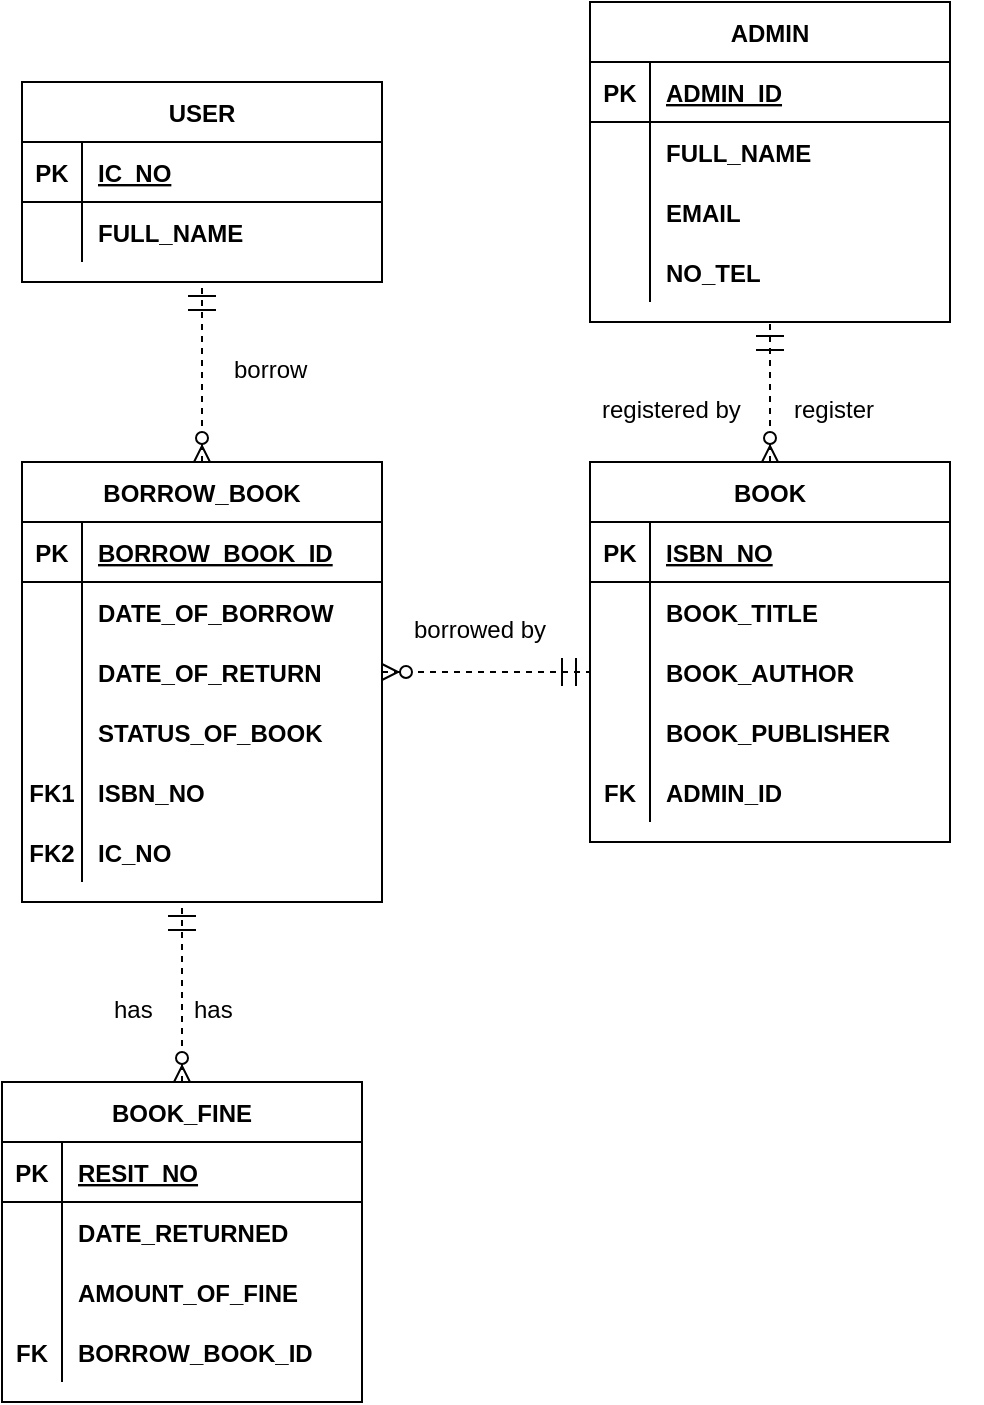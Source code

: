 <mxfile version="14.5.3" type="github">
  <diagram id="C5RBs43oDa-KdzZeNtuy" name="Page-1">
    <mxGraphModel dx="652" dy="364" grid="1" gridSize="10" guides="1" tooltips="1" connect="1" arrows="1" fold="1" page="1" pageScale="1" pageWidth="827" pageHeight="1169" math="0" shadow="0">
      <root>
        <mxCell id="WIyWlLk6GJQsqaUBKTNV-0" />
        <mxCell id="WIyWlLk6GJQsqaUBKTNV-1" parent="WIyWlLk6GJQsqaUBKTNV-0" />
        <mxCell id="B-8rYxw4rnspxTBN8n_3-0" value="USER" style="shape=table;startSize=30;container=1;collapsible=1;childLayout=tableLayout;fixedRows=1;rowLines=0;fontStyle=1;align=center;resizeLast=1;" parent="WIyWlLk6GJQsqaUBKTNV-1" vertex="1">
          <mxGeometry x="130" y="90" width="180" height="100" as="geometry" />
        </mxCell>
        <mxCell id="B-8rYxw4rnspxTBN8n_3-1" value="" style="shape=partialRectangle;collapsible=0;dropTarget=0;pointerEvents=0;fillColor=none;top=0;left=0;bottom=1;right=0;points=[[0,0.5],[1,0.5]];portConstraint=eastwest;" parent="B-8rYxw4rnspxTBN8n_3-0" vertex="1">
          <mxGeometry y="30" width="180" height="30" as="geometry" />
        </mxCell>
        <mxCell id="B-8rYxw4rnspxTBN8n_3-2" value="PK" style="shape=partialRectangle;connectable=0;fillColor=none;top=0;left=0;bottom=0;right=0;fontStyle=1;overflow=hidden;" parent="B-8rYxw4rnspxTBN8n_3-1" vertex="1">
          <mxGeometry width="30" height="30" as="geometry" />
        </mxCell>
        <mxCell id="B-8rYxw4rnspxTBN8n_3-3" value="IC_NO" style="shape=partialRectangle;connectable=0;fillColor=none;top=0;left=0;bottom=0;right=0;align=left;spacingLeft=6;fontStyle=5;overflow=hidden;" parent="B-8rYxw4rnspxTBN8n_3-1" vertex="1">
          <mxGeometry x="30" width="150" height="30" as="geometry" />
        </mxCell>
        <mxCell id="B-8rYxw4rnspxTBN8n_3-4" value="" style="shape=partialRectangle;collapsible=0;dropTarget=0;pointerEvents=0;fillColor=none;top=0;left=0;bottom=0;right=0;points=[[0,0.5],[1,0.5]];portConstraint=eastwest;" parent="B-8rYxw4rnspxTBN8n_3-0" vertex="1">
          <mxGeometry y="60" width="180" height="30" as="geometry" />
        </mxCell>
        <mxCell id="B-8rYxw4rnspxTBN8n_3-5" value="" style="shape=partialRectangle;connectable=0;fillColor=none;top=0;left=0;bottom=0;right=0;editable=1;overflow=hidden;" parent="B-8rYxw4rnspxTBN8n_3-4" vertex="1">
          <mxGeometry width="30" height="30" as="geometry" />
        </mxCell>
        <mxCell id="B-8rYxw4rnspxTBN8n_3-6" value="FULL_NAME" style="shape=partialRectangle;connectable=0;fillColor=none;top=0;left=0;bottom=0;right=0;align=left;spacingLeft=6;overflow=hidden;fontStyle=1" parent="B-8rYxw4rnspxTBN8n_3-4" vertex="1">
          <mxGeometry x="30" width="150" height="30" as="geometry" />
        </mxCell>
        <mxCell id="B-8rYxw4rnspxTBN8n_3-13" value="ADMIN" style="shape=table;startSize=30;container=1;collapsible=1;childLayout=tableLayout;fixedRows=1;rowLines=0;fontStyle=1;align=center;resizeLast=1;" parent="WIyWlLk6GJQsqaUBKTNV-1" vertex="1">
          <mxGeometry x="414" y="50" width="180" height="160" as="geometry" />
        </mxCell>
        <mxCell id="B-8rYxw4rnspxTBN8n_3-14" value="" style="shape=partialRectangle;collapsible=0;dropTarget=0;pointerEvents=0;fillColor=none;top=0;left=0;bottom=1;right=0;points=[[0,0.5],[1,0.5]];portConstraint=eastwest;" parent="B-8rYxw4rnspxTBN8n_3-13" vertex="1">
          <mxGeometry y="30" width="180" height="30" as="geometry" />
        </mxCell>
        <mxCell id="B-8rYxw4rnspxTBN8n_3-15" value="PK" style="shape=partialRectangle;connectable=0;fillColor=none;top=0;left=0;bottom=0;right=0;fontStyle=1;overflow=hidden;" parent="B-8rYxw4rnspxTBN8n_3-14" vertex="1">
          <mxGeometry width="30" height="30" as="geometry" />
        </mxCell>
        <mxCell id="B-8rYxw4rnspxTBN8n_3-16" value="ADMIN_ID" style="shape=partialRectangle;connectable=0;fillColor=none;top=0;left=0;bottom=0;right=0;align=left;spacingLeft=6;fontStyle=5;overflow=hidden;" parent="B-8rYxw4rnspxTBN8n_3-14" vertex="1">
          <mxGeometry x="30" width="150" height="30" as="geometry" />
        </mxCell>
        <mxCell id="B-8rYxw4rnspxTBN8n_3-17" value="" style="shape=partialRectangle;collapsible=0;dropTarget=0;pointerEvents=0;fillColor=none;top=0;left=0;bottom=0;right=0;points=[[0,0.5],[1,0.5]];portConstraint=eastwest;" parent="B-8rYxw4rnspxTBN8n_3-13" vertex="1">
          <mxGeometry y="60" width="180" height="30" as="geometry" />
        </mxCell>
        <mxCell id="B-8rYxw4rnspxTBN8n_3-18" value="" style="shape=partialRectangle;connectable=0;fillColor=none;top=0;left=0;bottom=0;right=0;editable=1;overflow=hidden;" parent="B-8rYxw4rnspxTBN8n_3-17" vertex="1">
          <mxGeometry width="30" height="30" as="geometry" />
        </mxCell>
        <mxCell id="B-8rYxw4rnspxTBN8n_3-19" value="FULL_NAME" style="shape=partialRectangle;connectable=0;fillColor=none;top=0;left=0;bottom=0;right=0;align=left;spacingLeft=6;overflow=hidden;fontStyle=1" parent="B-8rYxw4rnspxTBN8n_3-17" vertex="1">
          <mxGeometry x="30" width="150" height="30" as="geometry" />
        </mxCell>
        <mxCell id="B-8rYxw4rnspxTBN8n_3-20" value="" style="shape=partialRectangle;collapsible=0;dropTarget=0;pointerEvents=0;fillColor=none;top=0;left=0;bottom=0;right=0;points=[[0,0.5],[1,0.5]];portConstraint=eastwest;" parent="B-8rYxw4rnspxTBN8n_3-13" vertex="1">
          <mxGeometry y="90" width="180" height="30" as="geometry" />
        </mxCell>
        <mxCell id="B-8rYxw4rnspxTBN8n_3-21" value="" style="shape=partialRectangle;connectable=0;fillColor=none;top=0;left=0;bottom=0;right=0;editable=1;overflow=hidden;" parent="B-8rYxw4rnspxTBN8n_3-20" vertex="1">
          <mxGeometry width="30" height="30" as="geometry" />
        </mxCell>
        <mxCell id="B-8rYxw4rnspxTBN8n_3-22" value="EMAIL" style="shape=partialRectangle;connectable=0;fillColor=none;top=0;left=0;bottom=0;right=0;align=left;spacingLeft=6;overflow=hidden;fontStyle=1" parent="B-8rYxw4rnspxTBN8n_3-20" vertex="1">
          <mxGeometry x="30" width="150" height="30" as="geometry" />
        </mxCell>
        <mxCell id="B-8rYxw4rnspxTBN8n_3-23" value="" style="shape=partialRectangle;collapsible=0;dropTarget=0;pointerEvents=0;fillColor=none;top=0;left=0;bottom=0;right=0;points=[[0,0.5],[1,0.5]];portConstraint=eastwest;" parent="B-8rYxw4rnspxTBN8n_3-13" vertex="1">
          <mxGeometry y="120" width="180" height="30" as="geometry" />
        </mxCell>
        <mxCell id="B-8rYxw4rnspxTBN8n_3-24" value="" style="shape=partialRectangle;connectable=0;fillColor=none;top=0;left=0;bottom=0;right=0;editable=1;overflow=hidden;" parent="B-8rYxw4rnspxTBN8n_3-23" vertex="1">
          <mxGeometry width="30" height="30" as="geometry" />
        </mxCell>
        <mxCell id="B-8rYxw4rnspxTBN8n_3-25" value="NO_TEL" style="shape=partialRectangle;connectable=0;fillColor=none;top=0;left=0;bottom=0;right=0;align=left;spacingLeft=6;overflow=hidden;fontStyle=1" parent="B-8rYxw4rnspxTBN8n_3-23" vertex="1">
          <mxGeometry x="30" width="150" height="30" as="geometry" />
        </mxCell>
        <mxCell id="B-8rYxw4rnspxTBN8n_3-26" value="BORROW_BOOK" style="shape=table;startSize=30;container=1;collapsible=1;childLayout=tableLayout;fixedRows=1;rowLines=0;fontStyle=1;align=center;resizeLast=1;" parent="WIyWlLk6GJQsqaUBKTNV-1" vertex="1">
          <mxGeometry x="130" y="280" width="180" height="220" as="geometry" />
        </mxCell>
        <mxCell id="B-8rYxw4rnspxTBN8n_3-27" value="" style="shape=partialRectangle;collapsible=0;dropTarget=0;pointerEvents=0;fillColor=none;top=0;left=0;bottom=1;right=0;points=[[0,0.5],[1,0.5]];portConstraint=eastwest;" parent="B-8rYxw4rnspxTBN8n_3-26" vertex="1">
          <mxGeometry y="30" width="180" height="30" as="geometry" />
        </mxCell>
        <mxCell id="B-8rYxw4rnspxTBN8n_3-28" value="PK" style="shape=partialRectangle;connectable=0;fillColor=none;top=0;left=0;bottom=0;right=0;fontStyle=1;overflow=hidden;" parent="B-8rYxw4rnspxTBN8n_3-27" vertex="1">
          <mxGeometry width="30" height="30" as="geometry" />
        </mxCell>
        <mxCell id="B-8rYxw4rnspxTBN8n_3-29" value="BORROW_BOOK_ID" style="shape=partialRectangle;connectable=0;fillColor=none;top=0;left=0;bottom=0;right=0;align=left;spacingLeft=6;fontStyle=5;overflow=hidden;" parent="B-8rYxw4rnspxTBN8n_3-27" vertex="1">
          <mxGeometry x="30" width="150" height="30" as="geometry" />
        </mxCell>
        <mxCell id="B-8rYxw4rnspxTBN8n_3-30" value="" style="shape=partialRectangle;collapsible=0;dropTarget=0;pointerEvents=0;fillColor=none;top=0;left=0;bottom=0;right=0;points=[[0,0.5],[1,0.5]];portConstraint=eastwest;" parent="B-8rYxw4rnspxTBN8n_3-26" vertex="1">
          <mxGeometry y="60" width="180" height="30" as="geometry" />
        </mxCell>
        <mxCell id="B-8rYxw4rnspxTBN8n_3-31" value="" style="shape=partialRectangle;connectable=0;fillColor=none;top=0;left=0;bottom=0;right=0;editable=1;overflow=hidden;" parent="B-8rYxw4rnspxTBN8n_3-30" vertex="1">
          <mxGeometry width="30" height="30" as="geometry" />
        </mxCell>
        <mxCell id="B-8rYxw4rnspxTBN8n_3-32" value="DATE_OF_BORROW" style="shape=partialRectangle;connectable=0;fillColor=none;top=0;left=0;bottom=0;right=0;align=left;spacingLeft=6;overflow=hidden;fontStyle=1" parent="B-8rYxw4rnspxTBN8n_3-30" vertex="1">
          <mxGeometry x="30" width="150" height="30" as="geometry" />
        </mxCell>
        <mxCell id="B-8rYxw4rnspxTBN8n_3-33" value="" style="shape=partialRectangle;collapsible=0;dropTarget=0;pointerEvents=0;fillColor=none;top=0;left=0;bottom=0;right=0;points=[[0,0.5],[1,0.5]];portConstraint=eastwest;" parent="B-8rYxw4rnspxTBN8n_3-26" vertex="1">
          <mxGeometry y="90" width="180" height="30" as="geometry" />
        </mxCell>
        <mxCell id="B-8rYxw4rnspxTBN8n_3-34" value="" style="shape=partialRectangle;connectable=0;fillColor=none;top=0;left=0;bottom=0;right=0;editable=1;overflow=hidden;" parent="B-8rYxw4rnspxTBN8n_3-33" vertex="1">
          <mxGeometry width="30" height="30" as="geometry" />
        </mxCell>
        <mxCell id="B-8rYxw4rnspxTBN8n_3-35" value="DATE_OF_RETURN" style="shape=partialRectangle;connectable=0;fillColor=none;top=0;left=0;bottom=0;right=0;align=left;spacingLeft=6;overflow=hidden;fontStyle=1" parent="B-8rYxw4rnspxTBN8n_3-33" vertex="1">
          <mxGeometry x="30" width="150" height="30" as="geometry" />
        </mxCell>
        <mxCell id="B-8rYxw4rnspxTBN8n_3-36" value="" style="shape=partialRectangle;collapsible=0;dropTarget=0;pointerEvents=0;fillColor=none;top=0;left=0;bottom=0;right=0;points=[[0,0.5],[1,0.5]];portConstraint=eastwest;" parent="B-8rYxw4rnspxTBN8n_3-26" vertex="1">
          <mxGeometry y="120" width="180" height="30" as="geometry" />
        </mxCell>
        <mxCell id="B-8rYxw4rnspxTBN8n_3-37" value="" style="shape=partialRectangle;connectable=0;fillColor=none;top=0;left=0;bottom=0;right=0;editable=1;overflow=hidden;" parent="B-8rYxw4rnspxTBN8n_3-36" vertex="1">
          <mxGeometry width="30" height="30" as="geometry" />
        </mxCell>
        <mxCell id="B-8rYxw4rnspxTBN8n_3-38" value="STATUS_OF_BOOK" style="shape=partialRectangle;connectable=0;fillColor=none;top=0;left=0;bottom=0;right=0;align=left;spacingLeft=6;overflow=hidden;fontStyle=1" parent="B-8rYxw4rnspxTBN8n_3-36" vertex="1">
          <mxGeometry x="30" width="150" height="30" as="geometry" />
        </mxCell>
        <mxCell id="B-8rYxw4rnspxTBN8n_3-42" value="" style="shape=partialRectangle;collapsible=0;dropTarget=0;pointerEvents=0;fillColor=none;top=0;left=0;bottom=0;right=0;points=[[0,0.5],[1,0.5]];portConstraint=eastwest;" parent="B-8rYxw4rnspxTBN8n_3-26" vertex="1">
          <mxGeometry y="150" width="180" height="30" as="geometry" />
        </mxCell>
        <mxCell id="B-8rYxw4rnspxTBN8n_3-43" value="FK1" style="shape=partialRectangle;connectable=0;fillColor=none;top=0;left=0;bottom=0;right=0;fontStyle=1;overflow=hidden;" parent="B-8rYxw4rnspxTBN8n_3-42" vertex="1">
          <mxGeometry width="30" height="30" as="geometry" />
        </mxCell>
        <mxCell id="B-8rYxw4rnspxTBN8n_3-44" value="ISBN_NO" style="shape=partialRectangle;connectable=0;fillColor=none;top=0;left=0;bottom=0;right=0;align=left;spacingLeft=6;fontStyle=1;overflow=hidden;" parent="B-8rYxw4rnspxTBN8n_3-42" vertex="1">
          <mxGeometry x="30" width="150" height="30" as="geometry" />
        </mxCell>
        <mxCell id="B-8rYxw4rnspxTBN8n_3-45" value="" style="shape=partialRectangle;collapsible=0;dropTarget=0;pointerEvents=0;fillColor=none;top=0;left=0;bottom=0;right=0;points=[[0,0.5],[1,0.5]];portConstraint=eastwest;" parent="B-8rYxw4rnspxTBN8n_3-26" vertex="1">
          <mxGeometry y="180" width="180" height="30" as="geometry" />
        </mxCell>
        <mxCell id="B-8rYxw4rnspxTBN8n_3-46" value="FK2" style="shape=partialRectangle;connectable=0;fillColor=none;top=0;left=0;bottom=0;right=0;fontStyle=1;overflow=hidden;" parent="B-8rYxw4rnspxTBN8n_3-45" vertex="1">
          <mxGeometry width="30" height="30" as="geometry" />
        </mxCell>
        <mxCell id="B-8rYxw4rnspxTBN8n_3-47" value="IC_NO" style="shape=partialRectangle;connectable=0;fillColor=none;top=0;left=0;bottom=0;right=0;align=left;spacingLeft=6;fontStyle=1;overflow=hidden;" parent="B-8rYxw4rnspxTBN8n_3-45" vertex="1">
          <mxGeometry x="30" width="150" height="30" as="geometry" />
        </mxCell>
        <mxCell id="B-8rYxw4rnspxTBN8n_3-48" value="BOOK" style="shape=table;startSize=30;container=1;collapsible=1;childLayout=tableLayout;fixedRows=1;rowLines=0;fontStyle=1;align=center;resizeLast=1;" parent="WIyWlLk6GJQsqaUBKTNV-1" vertex="1">
          <mxGeometry x="414" y="280" width="180" height="190" as="geometry" />
        </mxCell>
        <mxCell id="B-8rYxw4rnspxTBN8n_3-49" value="" style="shape=partialRectangle;collapsible=0;dropTarget=0;pointerEvents=0;fillColor=none;top=0;left=0;bottom=1;right=0;points=[[0,0.5],[1,0.5]];portConstraint=eastwest;" parent="B-8rYxw4rnspxTBN8n_3-48" vertex="1">
          <mxGeometry y="30" width="180" height="30" as="geometry" />
        </mxCell>
        <mxCell id="B-8rYxw4rnspxTBN8n_3-50" value="PK" style="shape=partialRectangle;connectable=0;fillColor=none;top=0;left=0;bottom=0;right=0;fontStyle=1;overflow=hidden;" parent="B-8rYxw4rnspxTBN8n_3-49" vertex="1">
          <mxGeometry width="30" height="30" as="geometry" />
        </mxCell>
        <mxCell id="B-8rYxw4rnspxTBN8n_3-51" value="ISBN_NO" style="shape=partialRectangle;connectable=0;fillColor=none;top=0;left=0;bottom=0;right=0;align=left;spacingLeft=6;fontStyle=5;overflow=hidden;" parent="B-8rYxw4rnspxTBN8n_3-49" vertex="1">
          <mxGeometry x="30" width="150" height="30" as="geometry" />
        </mxCell>
        <mxCell id="B-8rYxw4rnspxTBN8n_3-52" value="" style="shape=partialRectangle;collapsible=0;dropTarget=0;pointerEvents=0;fillColor=none;top=0;left=0;bottom=0;right=0;points=[[0,0.5],[1,0.5]];portConstraint=eastwest;" parent="B-8rYxw4rnspxTBN8n_3-48" vertex="1">
          <mxGeometry y="60" width="180" height="30" as="geometry" />
        </mxCell>
        <mxCell id="B-8rYxw4rnspxTBN8n_3-53" value="" style="shape=partialRectangle;connectable=0;fillColor=none;top=0;left=0;bottom=0;right=0;editable=1;overflow=hidden;" parent="B-8rYxw4rnspxTBN8n_3-52" vertex="1">
          <mxGeometry width="30" height="30" as="geometry" />
        </mxCell>
        <mxCell id="B-8rYxw4rnspxTBN8n_3-54" value="BOOK_TITLE" style="shape=partialRectangle;connectable=0;fillColor=none;top=0;left=0;bottom=0;right=0;align=left;spacingLeft=6;overflow=hidden;fontStyle=1" parent="B-8rYxw4rnspxTBN8n_3-52" vertex="1">
          <mxGeometry x="30" width="150" height="30" as="geometry" />
        </mxCell>
        <mxCell id="B-8rYxw4rnspxTBN8n_3-55" value="" style="shape=partialRectangle;collapsible=0;dropTarget=0;pointerEvents=0;fillColor=none;top=0;left=0;bottom=0;right=0;points=[[0,0.5],[1,0.5]];portConstraint=eastwest;" parent="B-8rYxw4rnspxTBN8n_3-48" vertex="1">
          <mxGeometry y="90" width="180" height="30" as="geometry" />
        </mxCell>
        <mxCell id="B-8rYxw4rnspxTBN8n_3-56" value="" style="shape=partialRectangle;connectable=0;fillColor=none;top=0;left=0;bottom=0;right=0;editable=1;overflow=hidden;" parent="B-8rYxw4rnspxTBN8n_3-55" vertex="1">
          <mxGeometry width="30" height="30" as="geometry" />
        </mxCell>
        <mxCell id="B-8rYxw4rnspxTBN8n_3-57" value="BOOK_AUTHOR" style="shape=partialRectangle;connectable=0;fillColor=none;top=0;left=0;bottom=0;right=0;align=left;spacingLeft=6;overflow=hidden;fontStyle=1" parent="B-8rYxw4rnspxTBN8n_3-55" vertex="1">
          <mxGeometry x="30" width="150" height="30" as="geometry" />
        </mxCell>
        <mxCell id="B-8rYxw4rnspxTBN8n_3-58" value="" style="shape=partialRectangle;collapsible=0;dropTarget=0;pointerEvents=0;fillColor=none;top=0;left=0;bottom=0;right=0;points=[[0,0.5],[1,0.5]];portConstraint=eastwest;" parent="B-8rYxw4rnspxTBN8n_3-48" vertex="1">
          <mxGeometry y="120" width="180" height="30" as="geometry" />
        </mxCell>
        <mxCell id="B-8rYxw4rnspxTBN8n_3-59" value="" style="shape=partialRectangle;connectable=0;fillColor=none;top=0;left=0;bottom=0;right=0;editable=1;overflow=hidden;" parent="B-8rYxw4rnspxTBN8n_3-58" vertex="1">
          <mxGeometry width="30" height="30" as="geometry" />
        </mxCell>
        <mxCell id="B-8rYxw4rnspxTBN8n_3-60" value="BOOK_PUBLISHER" style="shape=partialRectangle;connectable=0;fillColor=none;top=0;left=0;bottom=0;right=0;align=left;spacingLeft=6;overflow=hidden;fontStyle=1" parent="B-8rYxw4rnspxTBN8n_3-58" vertex="1">
          <mxGeometry x="30" width="150" height="30" as="geometry" />
        </mxCell>
        <mxCell id="B-8rYxw4rnspxTBN8n_3-61" value="" style="shape=partialRectangle;collapsible=0;dropTarget=0;pointerEvents=0;fillColor=none;top=0;left=0;bottom=0;right=0;points=[[0,0.5],[1,0.5]];portConstraint=eastwest;" parent="B-8rYxw4rnspxTBN8n_3-48" vertex="1">
          <mxGeometry y="150" width="180" height="30" as="geometry" />
        </mxCell>
        <mxCell id="B-8rYxw4rnspxTBN8n_3-62" value="FK" style="shape=partialRectangle;connectable=0;fillColor=none;top=0;left=0;bottom=0;right=0;fontStyle=1;overflow=hidden;" parent="B-8rYxw4rnspxTBN8n_3-61" vertex="1">
          <mxGeometry width="30" height="30" as="geometry" />
        </mxCell>
        <mxCell id="B-8rYxw4rnspxTBN8n_3-63" value="ADMIN_ID" style="shape=partialRectangle;connectable=0;fillColor=none;top=0;left=0;bottom=0;right=0;align=left;spacingLeft=6;fontStyle=1;overflow=hidden;" parent="B-8rYxw4rnspxTBN8n_3-61" vertex="1">
          <mxGeometry x="30" width="150" height="30" as="geometry" />
        </mxCell>
        <mxCell id="B-8rYxw4rnspxTBN8n_3-64" value="BOOK_FINE" style="shape=table;startSize=30;container=1;collapsible=1;childLayout=tableLayout;fixedRows=1;rowLines=0;fontStyle=1;align=center;resizeLast=1;" parent="WIyWlLk6GJQsqaUBKTNV-1" vertex="1">
          <mxGeometry x="120" y="590" width="180" height="160" as="geometry" />
        </mxCell>
        <mxCell id="B-8rYxw4rnspxTBN8n_3-65" value="" style="shape=partialRectangle;collapsible=0;dropTarget=0;pointerEvents=0;fillColor=none;top=0;left=0;bottom=1;right=0;points=[[0,0.5],[1,0.5]];portConstraint=eastwest;" parent="B-8rYxw4rnspxTBN8n_3-64" vertex="1">
          <mxGeometry y="30" width="180" height="30" as="geometry" />
        </mxCell>
        <mxCell id="B-8rYxw4rnspxTBN8n_3-66" value="PK" style="shape=partialRectangle;connectable=0;fillColor=none;top=0;left=0;bottom=0;right=0;fontStyle=1;overflow=hidden;" parent="B-8rYxw4rnspxTBN8n_3-65" vertex="1">
          <mxGeometry width="30" height="30" as="geometry" />
        </mxCell>
        <mxCell id="B-8rYxw4rnspxTBN8n_3-67" value="RESIT_NO" style="shape=partialRectangle;connectable=0;fillColor=none;top=0;left=0;bottom=0;right=0;align=left;spacingLeft=6;fontStyle=5;overflow=hidden;" parent="B-8rYxw4rnspxTBN8n_3-65" vertex="1">
          <mxGeometry x="30" width="150" height="30" as="geometry" />
        </mxCell>
        <mxCell id="B-8rYxw4rnspxTBN8n_3-68" value="" style="shape=partialRectangle;collapsible=0;dropTarget=0;pointerEvents=0;fillColor=none;top=0;left=0;bottom=0;right=0;points=[[0,0.5],[1,0.5]];portConstraint=eastwest;" parent="B-8rYxw4rnspxTBN8n_3-64" vertex="1">
          <mxGeometry y="60" width="180" height="30" as="geometry" />
        </mxCell>
        <mxCell id="B-8rYxw4rnspxTBN8n_3-69" value="" style="shape=partialRectangle;connectable=0;fillColor=none;top=0;left=0;bottom=0;right=0;editable=1;overflow=hidden;" parent="B-8rYxw4rnspxTBN8n_3-68" vertex="1">
          <mxGeometry width="30" height="30" as="geometry" />
        </mxCell>
        <mxCell id="B-8rYxw4rnspxTBN8n_3-70" value="DATE_RETURNED" style="shape=partialRectangle;connectable=0;fillColor=none;top=0;left=0;bottom=0;right=0;align=left;spacingLeft=6;overflow=hidden;fontStyle=1" parent="B-8rYxw4rnspxTBN8n_3-68" vertex="1">
          <mxGeometry x="30" width="150" height="30" as="geometry" />
        </mxCell>
        <mxCell id="B-8rYxw4rnspxTBN8n_3-71" value="" style="shape=partialRectangle;collapsible=0;dropTarget=0;pointerEvents=0;fillColor=none;top=0;left=0;bottom=0;right=0;points=[[0,0.5],[1,0.5]];portConstraint=eastwest;" parent="B-8rYxw4rnspxTBN8n_3-64" vertex="1">
          <mxGeometry y="90" width="180" height="30" as="geometry" />
        </mxCell>
        <mxCell id="B-8rYxw4rnspxTBN8n_3-72" value="" style="shape=partialRectangle;connectable=0;fillColor=none;top=0;left=0;bottom=0;right=0;editable=1;overflow=hidden;" parent="B-8rYxw4rnspxTBN8n_3-71" vertex="1">
          <mxGeometry width="30" height="30" as="geometry" />
        </mxCell>
        <mxCell id="B-8rYxw4rnspxTBN8n_3-73" value="AMOUNT_OF_FINE" style="shape=partialRectangle;connectable=0;fillColor=none;top=0;left=0;bottom=0;right=0;align=left;spacingLeft=6;overflow=hidden;fontStyle=1" parent="B-8rYxw4rnspxTBN8n_3-71" vertex="1">
          <mxGeometry x="30" width="150" height="30" as="geometry" />
        </mxCell>
        <mxCell id="B-8rYxw4rnspxTBN8n_3-81" value="" style="shape=partialRectangle;collapsible=0;dropTarget=0;pointerEvents=0;fillColor=none;top=0;left=0;bottom=0;right=0;points=[[0,0.5],[1,0.5]];portConstraint=eastwest;" parent="B-8rYxw4rnspxTBN8n_3-64" vertex="1">
          <mxGeometry y="120" width="180" height="30" as="geometry" />
        </mxCell>
        <mxCell id="B-8rYxw4rnspxTBN8n_3-82" value="FK" style="shape=partialRectangle;connectable=0;fillColor=none;top=0;left=0;bottom=0;right=0;fontStyle=1;overflow=hidden;" parent="B-8rYxw4rnspxTBN8n_3-81" vertex="1">
          <mxGeometry width="30" height="30" as="geometry" />
        </mxCell>
        <mxCell id="B-8rYxw4rnspxTBN8n_3-83" value="BORROW_BOOK_ID" style="shape=partialRectangle;connectable=0;fillColor=none;top=0;left=0;bottom=0;right=0;align=left;spacingLeft=6;fontStyle=1;overflow=hidden;" parent="B-8rYxw4rnspxTBN8n_3-81" vertex="1">
          <mxGeometry x="30" width="150" height="30" as="geometry" />
        </mxCell>
        <mxCell id="B-8rYxw4rnspxTBN8n_3-85" value="" style="endArrow=ERmandOne;endFill=0;endSize=12;html=1;startArrow=ERzeroToMany;startFill=1;entryX=0.5;entryY=1;entryDx=0;entryDy=0;exitX=0.5;exitY=0;exitDx=0;exitDy=0;dashed=1;" parent="WIyWlLk6GJQsqaUBKTNV-1" source="B-8rYxw4rnspxTBN8n_3-48" target="B-8rYxw4rnspxTBN8n_3-13" edge="1">
          <mxGeometry width="160" relative="1" as="geometry">
            <mxPoint x="400" y="280" as="sourcePoint" />
            <mxPoint x="560" y="280" as="targetPoint" />
          </mxGeometry>
        </mxCell>
        <mxCell id="B-8rYxw4rnspxTBN8n_3-86" value="" style="endArrow=ERmandOne;endFill=0;endSize=12;html=1;startArrow=ERzeroToMany;startFill=1;exitX=0.5;exitY=0;exitDx=0;exitDy=0;dashed=1;" parent="WIyWlLk6GJQsqaUBKTNV-1" edge="1">
          <mxGeometry width="160" relative="1" as="geometry">
            <mxPoint x="210" y="590" as="sourcePoint" />
            <mxPoint x="210" y="500" as="targetPoint" />
          </mxGeometry>
        </mxCell>
        <mxCell id="B-8rYxw4rnspxTBN8n_3-87" value="" style="endArrow=ERmandOne;endFill=0;endSize=12;html=1;startArrow=ERzeroToMany;startFill=1;entryX=0;entryY=0.5;entryDx=0;entryDy=0;exitX=1;exitY=0.5;exitDx=0;exitDy=0;dashed=1;" parent="WIyWlLk6GJQsqaUBKTNV-1" source="B-8rYxw4rnspxTBN8n_3-33" target="B-8rYxw4rnspxTBN8n_3-55" edge="1">
          <mxGeometry width="160" relative="1" as="geometry">
            <mxPoint x="350" y="410" as="sourcePoint" />
            <mxPoint x="350" y="310" as="targetPoint" />
          </mxGeometry>
        </mxCell>
        <mxCell id="B-8rYxw4rnspxTBN8n_3-88" value="" style="endArrow=ERmandOne;endFill=0;endSize=12;html=1;startArrow=ERzeroToMany;startFill=1;entryX=0.5;entryY=1;entryDx=0;entryDy=0;exitX=0.5;exitY=0;exitDx=0;exitDy=0;dashed=1;" parent="WIyWlLk6GJQsqaUBKTNV-1" source="B-8rYxw4rnspxTBN8n_3-26" target="B-8rYxw4rnspxTBN8n_3-0" edge="1">
          <mxGeometry width="160" relative="1" as="geometry">
            <mxPoint x="168" y="240" as="sourcePoint" />
            <mxPoint x="272" y="240" as="targetPoint" />
          </mxGeometry>
        </mxCell>
        <mxCell id="B-8rYxw4rnspxTBN8n_3-89" value="register" style="text;strokeColor=none;fillColor=none;align=left;verticalAlign=top;spacingLeft=4;spacingRight=4;overflow=hidden;rotatable=0;points=[[0,0.5],[1,0.5]];portConstraint=eastwest;" parent="WIyWlLk6GJQsqaUBKTNV-1" vertex="1">
          <mxGeometry x="510" y="240" width="100" height="26" as="geometry" />
        </mxCell>
        <mxCell id="B-8rYxw4rnspxTBN8n_3-90" value="registered by" style="text;strokeColor=none;fillColor=none;align=left;verticalAlign=top;spacingLeft=4;spacingRight=4;overflow=hidden;rotatable=0;points=[[0,0.5],[1,0.5]];portConstraint=eastwest;" parent="WIyWlLk6GJQsqaUBKTNV-1" vertex="1">
          <mxGeometry x="414" y="240" width="86" height="26" as="geometry" />
        </mxCell>
        <mxCell id="B-8rYxw4rnspxTBN8n_3-91" value="borrow" style="text;strokeColor=none;fillColor=none;align=left;verticalAlign=top;spacingLeft=4;spacingRight=4;overflow=hidden;rotatable=0;points=[[0,0.5],[1,0.5]];portConstraint=eastwest;" parent="WIyWlLk6GJQsqaUBKTNV-1" vertex="1">
          <mxGeometry x="230" y="220" width="100" height="26" as="geometry" />
        </mxCell>
        <mxCell id="B-8rYxw4rnspxTBN8n_3-92" value="borrowed by" style="text;strokeColor=none;fillColor=none;align=left;verticalAlign=top;spacingLeft=4;spacingRight=4;overflow=hidden;rotatable=0;points=[[0,0.5],[1,0.5]];portConstraint=eastwest;" parent="WIyWlLk6GJQsqaUBKTNV-1" vertex="1">
          <mxGeometry x="320" y="350" width="100" height="26" as="geometry" />
        </mxCell>
        <mxCell id="B-8rYxw4rnspxTBN8n_3-93" value="has" style="text;strokeColor=none;fillColor=none;align=left;verticalAlign=top;spacingLeft=4;spacingRight=4;overflow=hidden;rotatable=0;points=[[0,0.5],[1,0.5]];portConstraint=eastwest;" parent="WIyWlLk6GJQsqaUBKTNV-1" vertex="1">
          <mxGeometry x="210" y="540" width="100" height="26" as="geometry" />
        </mxCell>
        <mxCell id="B-8rYxw4rnspxTBN8n_3-94" value="has" style="text;strokeColor=none;fillColor=none;align=left;verticalAlign=top;spacingLeft=4;spacingRight=4;overflow=hidden;rotatable=0;points=[[0,0.5],[1,0.5]];portConstraint=eastwest;" parent="WIyWlLk6GJQsqaUBKTNV-1" vertex="1">
          <mxGeometry x="170" y="540" width="100" height="26" as="geometry" />
        </mxCell>
      </root>
    </mxGraphModel>
  </diagram>
</mxfile>
